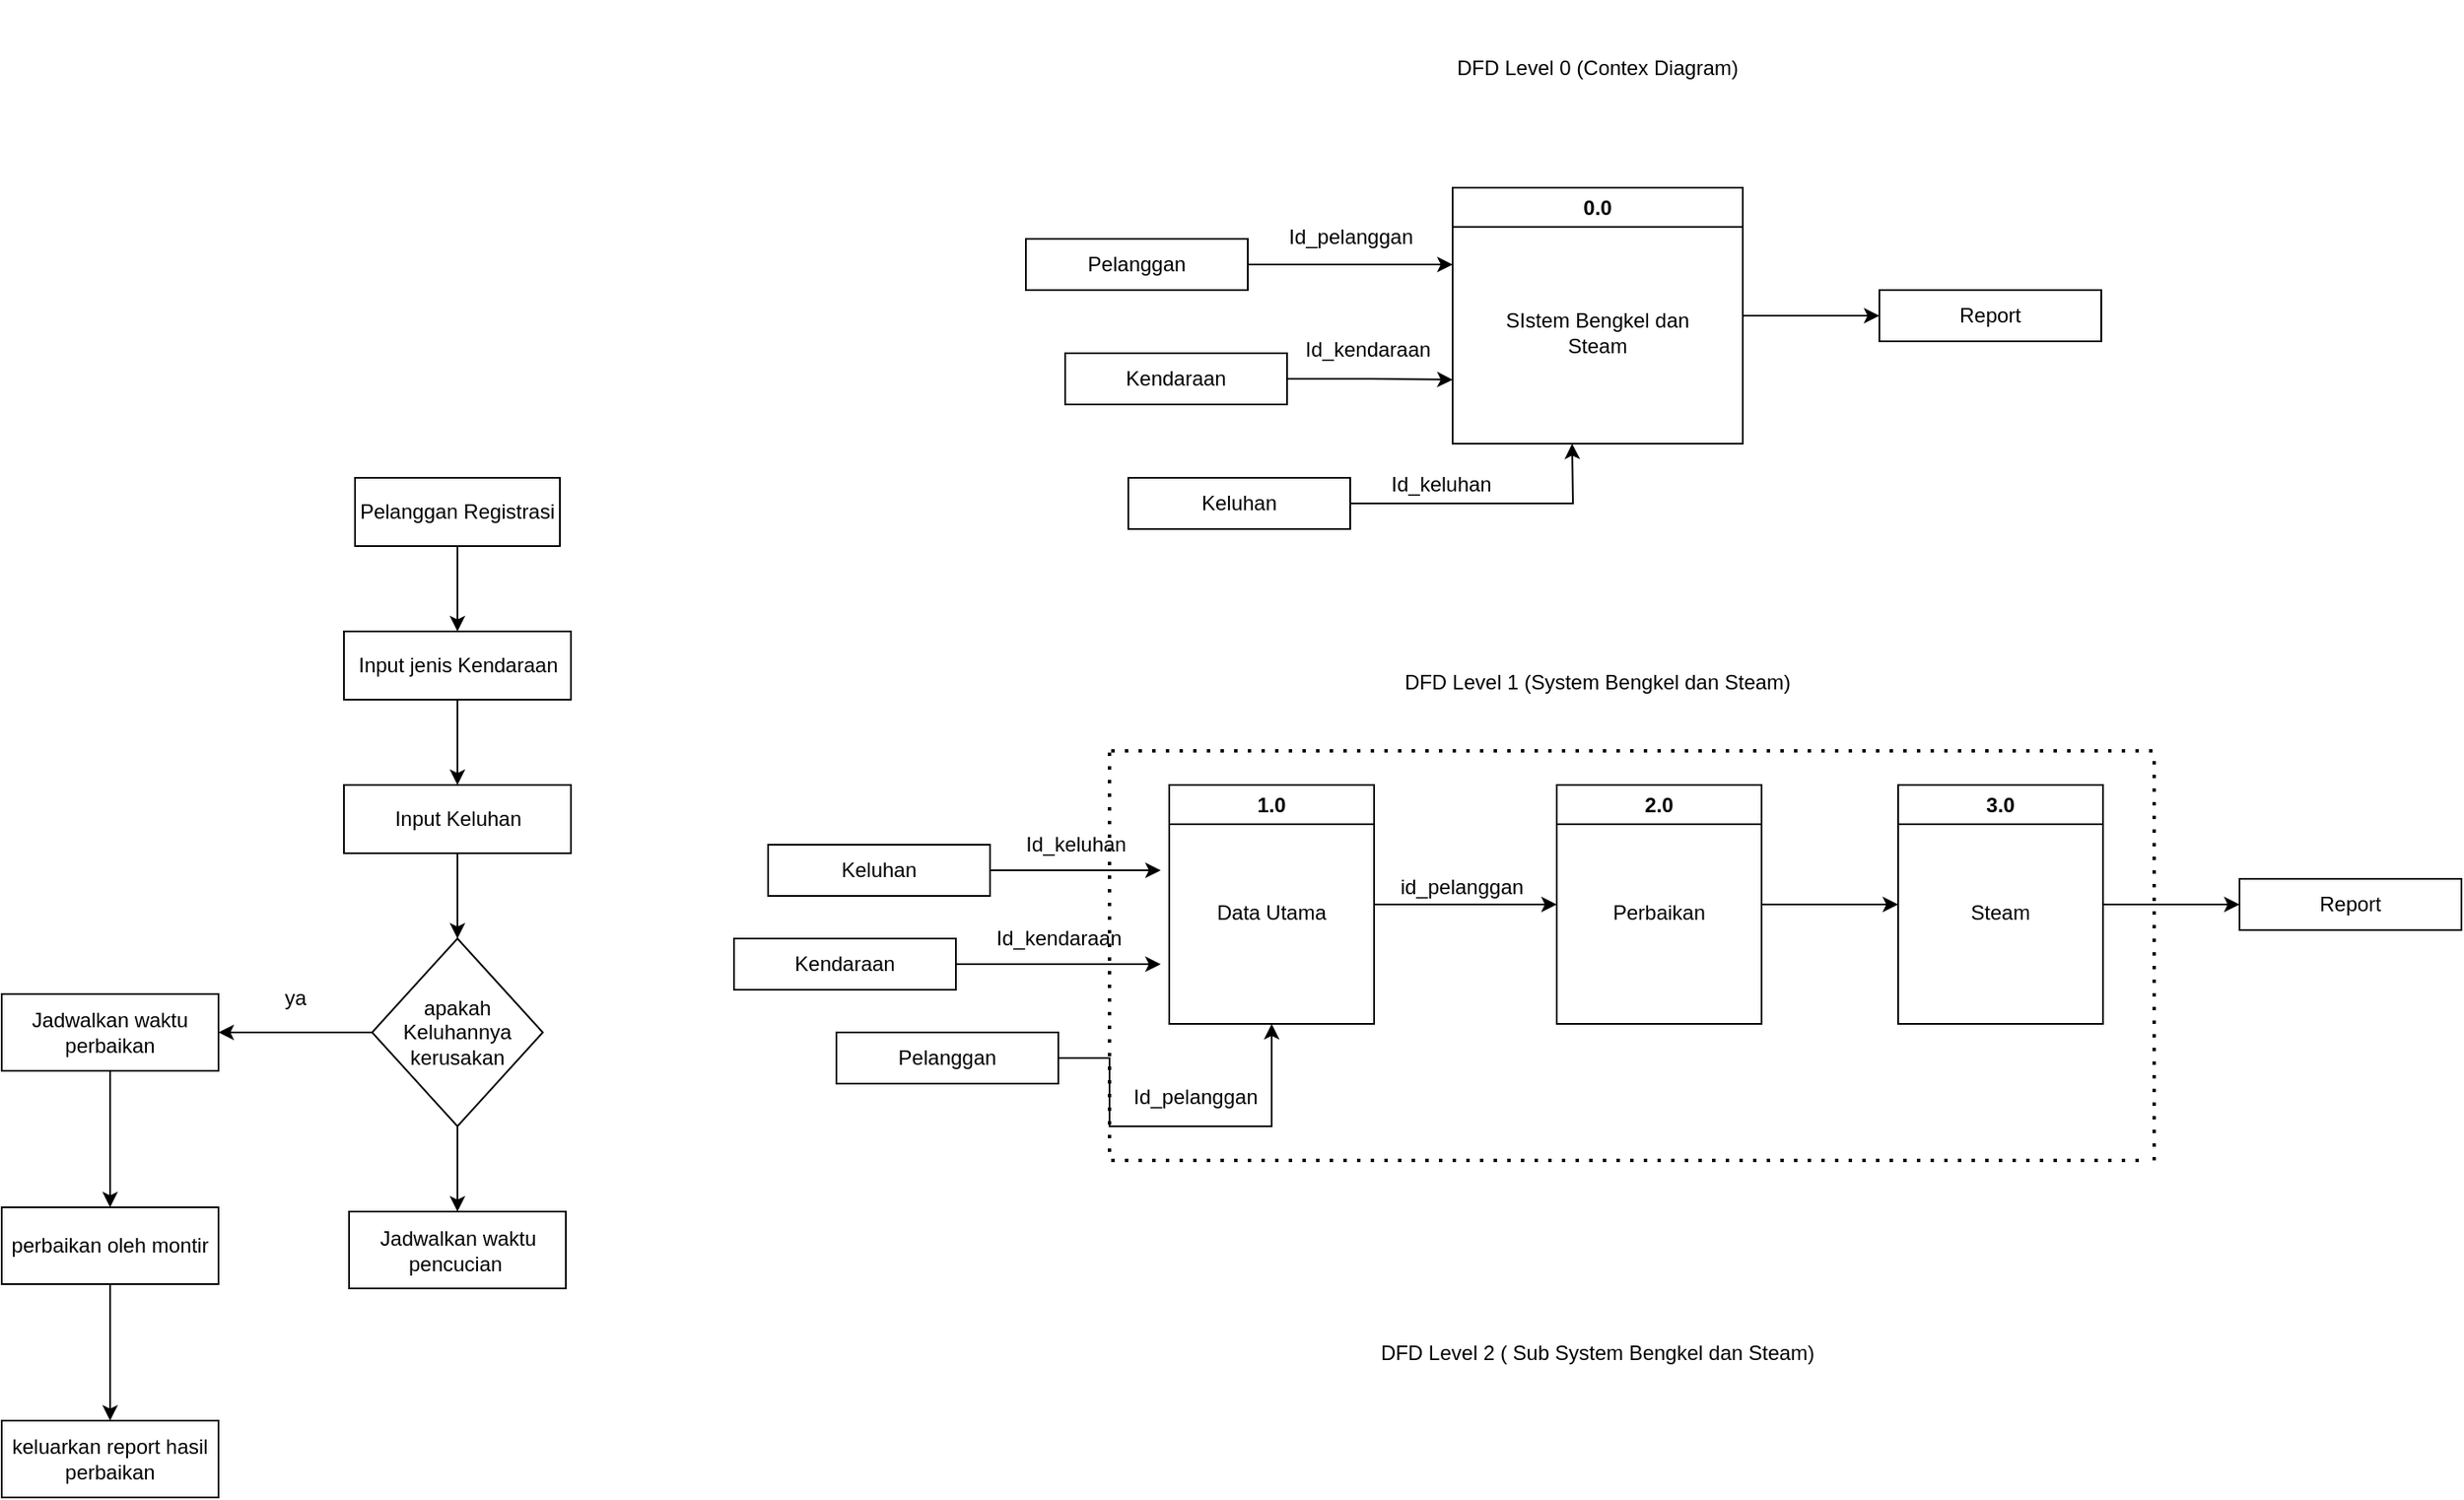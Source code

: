 <mxfile version="22.0.6" type="github">
  <diagram name="Halaman-1" id="ISvooGbchoZu86kF0wwz">
    <mxGraphModel dx="1707" dy="484" grid="1" gridSize="10" guides="1" tooltips="1" connect="1" arrows="1" fold="1" page="1" pageScale="1" pageWidth="827" pageHeight="1169" math="0" shadow="0">
      <root>
        <mxCell id="0" />
        <mxCell id="1" parent="0" />
        <mxCell id="O-GFrlb86bGEzfL7AZ8P-1" value="DFD Level 0 (Contex Diagram)" style="text;html=1;strokeColor=none;fillColor=none;align=center;verticalAlign=middle;whiteSpace=wrap;rounded=0;" vertex="1" parent="1">
          <mxGeometry x="210" y="40" width="210" height="80" as="geometry" />
        </mxCell>
        <mxCell id="O-GFrlb86bGEzfL7AZ8P-14" style="edgeStyle=orthogonalEdgeStyle;rounded=0;orthogonalLoop=1;jettySize=auto;html=1;exitX=1;exitY=0.5;exitDx=0;exitDy=0;" edge="1" parent="1" source="O-GFrlb86bGEzfL7AZ8P-3" target="O-GFrlb86bGEzfL7AZ8P-13">
          <mxGeometry relative="1" as="geometry" />
        </mxCell>
        <mxCell id="O-GFrlb86bGEzfL7AZ8P-3" value="0.0" style="swimlane;whiteSpace=wrap;html=1;" vertex="1" parent="1">
          <mxGeometry x="230" y="150" width="170" height="150" as="geometry">
            <mxRectangle x="220" y="210" width="140" height="30" as="alternateBounds" />
          </mxGeometry>
        </mxCell>
        <mxCell id="O-GFrlb86bGEzfL7AZ8P-6" value="SIstem Bengkel dan Steam" style="text;html=1;strokeColor=none;fillColor=none;align=center;verticalAlign=middle;whiteSpace=wrap;rounded=0;" vertex="1" parent="O-GFrlb86bGEzfL7AZ8P-3">
          <mxGeometry x="20" y="60" width="130" height="50" as="geometry" />
        </mxCell>
        <mxCell id="O-GFrlb86bGEzfL7AZ8P-9" style="edgeStyle=orthogonalEdgeStyle;rounded=0;orthogonalLoop=1;jettySize=auto;html=1;exitX=1;exitY=0.5;exitDx=0;exitDy=0;" edge="1" parent="1" source="O-GFrlb86bGEzfL7AZ8P-7">
          <mxGeometry relative="1" as="geometry">
            <mxPoint x="230" y="195" as="targetPoint" />
          </mxGeometry>
        </mxCell>
        <mxCell id="O-GFrlb86bGEzfL7AZ8P-7" value="Pelanggan" style="rounded=0;whiteSpace=wrap;html=1;" vertex="1" parent="1">
          <mxGeometry x="-20" y="180" width="130" height="30" as="geometry" />
        </mxCell>
        <mxCell id="O-GFrlb86bGEzfL7AZ8P-11" value="" style="edgeStyle=orthogonalEdgeStyle;rounded=0;orthogonalLoop=1;jettySize=auto;html=1;entryX=0;entryY=0.75;entryDx=0;entryDy=0;" edge="1" parent="1" source="O-GFrlb86bGEzfL7AZ8P-8" target="O-GFrlb86bGEzfL7AZ8P-3">
          <mxGeometry relative="1" as="geometry" />
        </mxCell>
        <mxCell id="O-GFrlb86bGEzfL7AZ8P-8" value="Kendaraan" style="rounded=0;whiteSpace=wrap;html=1;" vertex="1" parent="1">
          <mxGeometry x="3" y="247" width="130" height="30" as="geometry" />
        </mxCell>
        <mxCell id="O-GFrlb86bGEzfL7AZ8P-10" value="Id_pelanggan" style="text;html=1;align=center;verticalAlign=middle;resizable=0;points=[];autosize=1;strokeColor=none;fillColor=none;" vertex="1" parent="1">
          <mxGeometry x="120" y="164" width="100" height="30" as="geometry" />
        </mxCell>
        <mxCell id="O-GFrlb86bGEzfL7AZ8P-12" value="Id_kendaraan" style="text;html=1;align=center;verticalAlign=middle;resizable=0;points=[];autosize=1;strokeColor=none;fillColor=none;" vertex="1" parent="1">
          <mxGeometry x="130" y="230" width="100" height="30" as="geometry" />
        </mxCell>
        <mxCell id="O-GFrlb86bGEzfL7AZ8P-13" value="Report" style="rounded=0;whiteSpace=wrap;html=1;" vertex="1" parent="1">
          <mxGeometry x="480" y="210" width="130" height="30" as="geometry" />
        </mxCell>
        <mxCell id="O-GFrlb86bGEzfL7AZ8P-15" value="DFD Level 1 (System Bengkel dan Steam)" style="text;html=1;strokeColor=none;fillColor=none;align=center;verticalAlign=middle;whiteSpace=wrap;rounded=0;" vertex="1" parent="1">
          <mxGeometry x="200" y="400" width="230" height="80" as="geometry" />
        </mxCell>
        <mxCell id="O-GFrlb86bGEzfL7AZ8P-54" style="edgeStyle=orthogonalEdgeStyle;rounded=0;orthogonalLoop=1;jettySize=auto;html=1;entryX=0;entryY=0.5;entryDx=0;entryDy=0;" edge="1" parent="1" source="O-GFrlb86bGEzfL7AZ8P-17" target="O-GFrlb86bGEzfL7AZ8P-52">
          <mxGeometry relative="1" as="geometry" />
        </mxCell>
        <mxCell id="O-GFrlb86bGEzfL7AZ8P-17" value="1.0" style="swimlane;whiteSpace=wrap;html=1;" vertex="1" parent="1">
          <mxGeometry x="64" y="500" width="120" height="140" as="geometry">
            <mxRectangle x="220" y="210" width="140" height="30" as="alternateBounds" />
          </mxGeometry>
        </mxCell>
        <mxCell id="O-GFrlb86bGEzfL7AZ8P-18" value="Data Utama" style="text;html=1;strokeColor=none;fillColor=none;align=center;verticalAlign=middle;whiteSpace=wrap;rounded=0;" vertex="1" parent="O-GFrlb86bGEzfL7AZ8P-17">
          <mxGeometry x="15" y="50" width="90" height="50" as="geometry" />
        </mxCell>
        <mxCell id="O-GFrlb86bGEzfL7AZ8P-20" style="edgeStyle=orthogonalEdgeStyle;rounded=0;orthogonalLoop=1;jettySize=auto;html=1;exitX=1;exitY=0.5;exitDx=0;exitDy=0;" edge="1" parent="1" source="O-GFrlb86bGEzfL7AZ8P-19">
          <mxGeometry relative="1" as="geometry">
            <mxPoint x="300" y="300" as="targetPoint" />
          </mxGeometry>
        </mxCell>
        <mxCell id="O-GFrlb86bGEzfL7AZ8P-19" value="Keluhan" style="rounded=0;whiteSpace=wrap;html=1;" vertex="1" parent="1">
          <mxGeometry x="40" y="320" width="130" height="30" as="geometry" />
        </mxCell>
        <mxCell id="O-GFrlb86bGEzfL7AZ8P-21" value="Id_keluhan" style="text;html=1;align=center;verticalAlign=middle;resizable=0;points=[];autosize=1;strokeColor=none;fillColor=none;" vertex="1" parent="1">
          <mxGeometry x="183" y="309" width="80" height="30" as="geometry" />
        </mxCell>
        <mxCell id="O-GFrlb86bGEzfL7AZ8P-25" value="" style="edgeStyle=orthogonalEdgeStyle;rounded=0;orthogonalLoop=1;jettySize=auto;html=1;" edge="1" parent="1" source="O-GFrlb86bGEzfL7AZ8P-23" target="O-GFrlb86bGEzfL7AZ8P-24">
          <mxGeometry relative="1" as="geometry" />
        </mxCell>
        <mxCell id="O-GFrlb86bGEzfL7AZ8P-23" value="Pelanggan Registrasi" style="rounded=0;whiteSpace=wrap;html=1;" vertex="1" parent="1">
          <mxGeometry x="-413" y="320" width="120" height="40" as="geometry" />
        </mxCell>
        <mxCell id="O-GFrlb86bGEzfL7AZ8P-27" value="" style="edgeStyle=orthogonalEdgeStyle;rounded=0;orthogonalLoop=1;jettySize=auto;html=1;" edge="1" parent="1" source="O-GFrlb86bGEzfL7AZ8P-24" target="O-GFrlb86bGEzfL7AZ8P-26">
          <mxGeometry relative="1" as="geometry" />
        </mxCell>
        <mxCell id="O-GFrlb86bGEzfL7AZ8P-24" value="Input jenis Kendaraan" style="rounded=0;whiteSpace=wrap;html=1;" vertex="1" parent="1">
          <mxGeometry x="-419.5" y="410" width="133" height="40" as="geometry" />
        </mxCell>
        <mxCell id="O-GFrlb86bGEzfL7AZ8P-29" value="" style="edgeStyle=orthogonalEdgeStyle;rounded=0;orthogonalLoop=1;jettySize=auto;html=1;" edge="1" parent="1" source="O-GFrlb86bGEzfL7AZ8P-26" target="O-GFrlb86bGEzfL7AZ8P-28">
          <mxGeometry relative="1" as="geometry" />
        </mxCell>
        <mxCell id="O-GFrlb86bGEzfL7AZ8P-26" value="Input Keluhan" style="rounded=0;whiteSpace=wrap;html=1;" vertex="1" parent="1">
          <mxGeometry x="-419.5" y="500" width="133" height="40" as="geometry" />
        </mxCell>
        <mxCell id="O-GFrlb86bGEzfL7AZ8P-31" value="" style="edgeStyle=orthogonalEdgeStyle;rounded=0;orthogonalLoop=1;jettySize=auto;html=1;" edge="1" parent="1" source="O-GFrlb86bGEzfL7AZ8P-28" target="O-GFrlb86bGEzfL7AZ8P-30">
          <mxGeometry relative="1" as="geometry" />
        </mxCell>
        <mxCell id="O-GFrlb86bGEzfL7AZ8P-34" value="" style="edgeStyle=orthogonalEdgeStyle;rounded=0;orthogonalLoop=1;jettySize=auto;html=1;" edge="1" parent="1" source="O-GFrlb86bGEzfL7AZ8P-28" target="O-GFrlb86bGEzfL7AZ8P-33">
          <mxGeometry relative="1" as="geometry" />
        </mxCell>
        <mxCell id="O-GFrlb86bGEzfL7AZ8P-28" value="apakah Keluhannya kerusakan" style="rhombus;whiteSpace=wrap;html=1;" vertex="1" parent="1">
          <mxGeometry x="-403" y="590" width="100" height="110" as="geometry" />
        </mxCell>
        <mxCell id="O-GFrlb86bGEzfL7AZ8P-36" value="" style="edgeStyle=orthogonalEdgeStyle;rounded=0;orthogonalLoop=1;jettySize=auto;html=1;" edge="1" parent="1" source="O-GFrlb86bGEzfL7AZ8P-30" target="O-GFrlb86bGEzfL7AZ8P-35">
          <mxGeometry relative="1" as="geometry" />
        </mxCell>
        <mxCell id="O-GFrlb86bGEzfL7AZ8P-30" value="Jadwalkan waktu perbaikan" style="whiteSpace=wrap;html=1;" vertex="1" parent="1">
          <mxGeometry x="-620" y="622.5" width="127" height="45" as="geometry" />
        </mxCell>
        <mxCell id="O-GFrlb86bGEzfL7AZ8P-32" value="&amp;nbsp;ya" style="text;html=1;align=center;verticalAlign=middle;resizable=0;points=[];autosize=1;strokeColor=none;fillColor=none;" vertex="1" parent="1">
          <mxGeometry x="-470" y="610" width="40" height="30" as="geometry" />
        </mxCell>
        <mxCell id="O-GFrlb86bGEzfL7AZ8P-33" value="Jadwalkan waktu pencucian&amp;nbsp;" style="whiteSpace=wrap;html=1;" vertex="1" parent="1">
          <mxGeometry x="-416.5" y="750" width="127" height="45" as="geometry" />
        </mxCell>
        <mxCell id="O-GFrlb86bGEzfL7AZ8P-38" value="" style="edgeStyle=orthogonalEdgeStyle;rounded=0;orthogonalLoop=1;jettySize=auto;html=1;" edge="1" parent="1" source="O-GFrlb86bGEzfL7AZ8P-35" target="O-GFrlb86bGEzfL7AZ8P-37">
          <mxGeometry relative="1" as="geometry" />
        </mxCell>
        <mxCell id="O-GFrlb86bGEzfL7AZ8P-35" value="perbaikan oleh montir" style="whiteSpace=wrap;html=1;" vertex="1" parent="1">
          <mxGeometry x="-620" y="747.5" width="127" height="45" as="geometry" />
        </mxCell>
        <mxCell id="O-GFrlb86bGEzfL7AZ8P-37" value="keluarkan report hasil perbaikan" style="whiteSpace=wrap;html=1;" vertex="1" parent="1">
          <mxGeometry x="-620" y="872.5" width="127" height="45" as="geometry" />
        </mxCell>
        <mxCell id="O-GFrlb86bGEzfL7AZ8P-40" style="edgeStyle=orthogonalEdgeStyle;rounded=0;orthogonalLoop=1;jettySize=auto;html=1;" edge="1" parent="1" source="O-GFrlb86bGEzfL7AZ8P-39">
          <mxGeometry relative="1" as="geometry">
            <mxPoint x="59" y="550" as="targetPoint" />
          </mxGeometry>
        </mxCell>
        <mxCell id="O-GFrlb86bGEzfL7AZ8P-39" value="Keluhan" style="rounded=0;whiteSpace=wrap;html=1;" vertex="1" parent="1">
          <mxGeometry x="-171" y="535" width="130" height="30" as="geometry" />
        </mxCell>
        <mxCell id="O-GFrlb86bGEzfL7AZ8P-41" value="Id_keluhan" style="text;html=1;align=center;verticalAlign=middle;resizable=0;points=[];autosize=1;strokeColor=none;fillColor=none;" vertex="1" parent="1">
          <mxGeometry x="-31" y="520" width="80" height="30" as="geometry" />
        </mxCell>
        <mxCell id="O-GFrlb86bGEzfL7AZ8P-43" style="edgeStyle=orthogonalEdgeStyle;rounded=0;orthogonalLoop=1;jettySize=auto;html=1;" edge="1" parent="1" source="O-GFrlb86bGEzfL7AZ8P-42">
          <mxGeometry relative="1" as="geometry">
            <mxPoint x="59" y="605" as="targetPoint" />
          </mxGeometry>
        </mxCell>
        <mxCell id="O-GFrlb86bGEzfL7AZ8P-42" value="Kendaraan" style="rounded=0;whiteSpace=wrap;html=1;" vertex="1" parent="1">
          <mxGeometry x="-191" y="590" width="130" height="30" as="geometry" />
        </mxCell>
        <mxCell id="O-GFrlb86bGEzfL7AZ8P-44" value="Id_kendaraan" style="text;html=1;align=center;verticalAlign=middle;resizable=0;points=[];autosize=1;strokeColor=none;fillColor=none;" vertex="1" parent="1">
          <mxGeometry x="-51" y="575" width="100" height="30" as="geometry" />
        </mxCell>
        <mxCell id="O-GFrlb86bGEzfL7AZ8P-47" style="edgeStyle=orthogonalEdgeStyle;rounded=0;orthogonalLoop=1;jettySize=auto;html=1;entryX=0.5;entryY=1;entryDx=0;entryDy=0;" edge="1" parent="1" source="O-GFrlb86bGEzfL7AZ8P-45" target="O-GFrlb86bGEzfL7AZ8P-17">
          <mxGeometry relative="1" as="geometry">
            <Array as="points">
              <mxPoint x="29" y="660" />
              <mxPoint x="29" y="700" />
              <mxPoint x="124" y="700" />
            </Array>
          </mxGeometry>
        </mxCell>
        <mxCell id="O-GFrlb86bGEzfL7AZ8P-45" value="Pelanggan" style="rounded=0;whiteSpace=wrap;html=1;" vertex="1" parent="1">
          <mxGeometry x="-131" y="645" width="130" height="30" as="geometry" />
        </mxCell>
        <mxCell id="O-GFrlb86bGEzfL7AZ8P-48" value="Id_pelanggan" style="text;html=1;align=center;verticalAlign=middle;resizable=0;points=[];autosize=1;strokeColor=none;fillColor=none;" vertex="1" parent="1">
          <mxGeometry x="29" y="667.5" width="100" height="30" as="geometry" />
        </mxCell>
        <mxCell id="O-GFrlb86bGEzfL7AZ8P-58" style="edgeStyle=orthogonalEdgeStyle;rounded=0;orthogonalLoop=1;jettySize=auto;html=1;exitX=1;exitY=0.5;exitDx=0;exitDy=0;entryX=0;entryY=0.5;entryDx=0;entryDy=0;" edge="1" parent="1" source="O-GFrlb86bGEzfL7AZ8P-52" target="O-GFrlb86bGEzfL7AZ8P-56">
          <mxGeometry relative="1" as="geometry" />
        </mxCell>
        <mxCell id="O-GFrlb86bGEzfL7AZ8P-52" value="2.0" style="swimlane;whiteSpace=wrap;html=1;" vertex="1" parent="1">
          <mxGeometry x="291" y="500" width="120" height="140" as="geometry">
            <mxRectangle x="220" y="210" width="140" height="30" as="alternateBounds" />
          </mxGeometry>
        </mxCell>
        <mxCell id="O-GFrlb86bGEzfL7AZ8P-53" value="Perbaikan" style="text;html=1;strokeColor=none;fillColor=none;align=center;verticalAlign=middle;whiteSpace=wrap;rounded=0;" vertex="1" parent="O-GFrlb86bGEzfL7AZ8P-52">
          <mxGeometry x="15" y="50" width="90" height="50" as="geometry" />
        </mxCell>
        <mxCell id="O-GFrlb86bGEzfL7AZ8P-55" value="id_pelanggan" style="text;html=1;align=center;verticalAlign=middle;resizable=0;points=[];autosize=1;strokeColor=none;fillColor=none;" vertex="1" parent="1">
          <mxGeometry x="185" y="545" width="100" height="30" as="geometry" />
        </mxCell>
        <mxCell id="O-GFrlb86bGEzfL7AZ8P-61" style="edgeStyle=orthogonalEdgeStyle;rounded=0;orthogonalLoop=1;jettySize=auto;html=1;entryX=0;entryY=0.5;entryDx=0;entryDy=0;" edge="1" parent="1" source="O-GFrlb86bGEzfL7AZ8P-56" target="O-GFrlb86bGEzfL7AZ8P-60">
          <mxGeometry relative="1" as="geometry" />
        </mxCell>
        <mxCell id="O-GFrlb86bGEzfL7AZ8P-56" value="3.0" style="swimlane;whiteSpace=wrap;html=1;" vertex="1" parent="1">
          <mxGeometry x="491" y="500" width="120" height="140" as="geometry">
            <mxRectangle x="220" y="210" width="140" height="30" as="alternateBounds" />
          </mxGeometry>
        </mxCell>
        <mxCell id="O-GFrlb86bGEzfL7AZ8P-57" value="Steam" style="text;html=1;strokeColor=none;fillColor=none;align=center;verticalAlign=middle;whiteSpace=wrap;rounded=0;" vertex="1" parent="O-GFrlb86bGEzfL7AZ8P-56">
          <mxGeometry x="15" y="50" width="90" height="50" as="geometry" />
        </mxCell>
        <mxCell id="O-GFrlb86bGEzfL7AZ8P-64" value="" style="endArrow=none;dashed=1;html=1;dashPattern=1 3;strokeWidth=2;rounded=0;" edge="1" parent="O-GFrlb86bGEzfL7AZ8P-56">
          <mxGeometry width="50" height="50" relative="1" as="geometry">
            <mxPoint x="150" y="220" as="sourcePoint" />
            <mxPoint x="150" y="-15" as="targetPoint" />
          </mxGeometry>
        </mxCell>
        <mxCell id="O-GFrlb86bGEzfL7AZ8P-60" value="Report" style="rounded=0;whiteSpace=wrap;html=1;" vertex="1" parent="1">
          <mxGeometry x="691" y="555" width="130" height="30" as="geometry" />
        </mxCell>
        <mxCell id="O-GFrlb86bGEzfL7AZ8P-63" value="" style="endArrow=none;dashed=1;html=1;dashPattern=1 3;strokeWidth=2;rounded=0;" edge="1" parent="1">
          <mxGeometry width="50" height="50" relative="1" as="geometry">
            <mxPoint x="30" y="480" as="sourcePoint" />
            <mxPoint x="641" y="480" as="targetPoint" />
          </mxGeometry>
        </mxCell>
        <mxCell id="O-GFrlb86bGEzfL7AZ8P-65" value="" style="endArrow=none;dashed=1;html=1;dashPattern=1 3;strokeWidth=2;rounded=0;" edge="1" parent="1">
          <mxGeometry width="50" height="50" relative="1" as="geometry">
            <mxPoint x="30" y="720" as="sourcePoint" />
            <mxPoint x="638" y="720" as="targetPoint" />
          </mxGeometry>
        </mxCell>
        <mxCell id="O-GFrlb86bGEzfL7AZ8P-66" value="" style="endArrow=none;dashed=1;html=1;dashPattern=1 3;strokeWidth=2;rounded=0;" edge="1" parent="1">
          <mxGeometry width="50" height="50" relative="1" as="geometry">
            <mxPoint x="29" y="715" as="sourcePoint" />
            <mxPoint x="29" y="480" as="targetPoint" />
          </mxGeometry>
        </mxCell>
        <mxCell id="O-GFrlb86bGEzfL7AZ8P-67" value="DFD Level 2 ( Sub System Bengkel dan Steam)" style="text;html=1;strokeColor=none;fillColor=none;align=center;verticalAlign=middle;whiteSpace=wrap;rounded=0;" vertex="1" parent="1">
          <mxGeometry x="180" y="792.5" width="270" height="80" as="geometry" />
        </mxCell>
      </root>
    </mxGraphModel>
  </diagram>
</mxfile>
